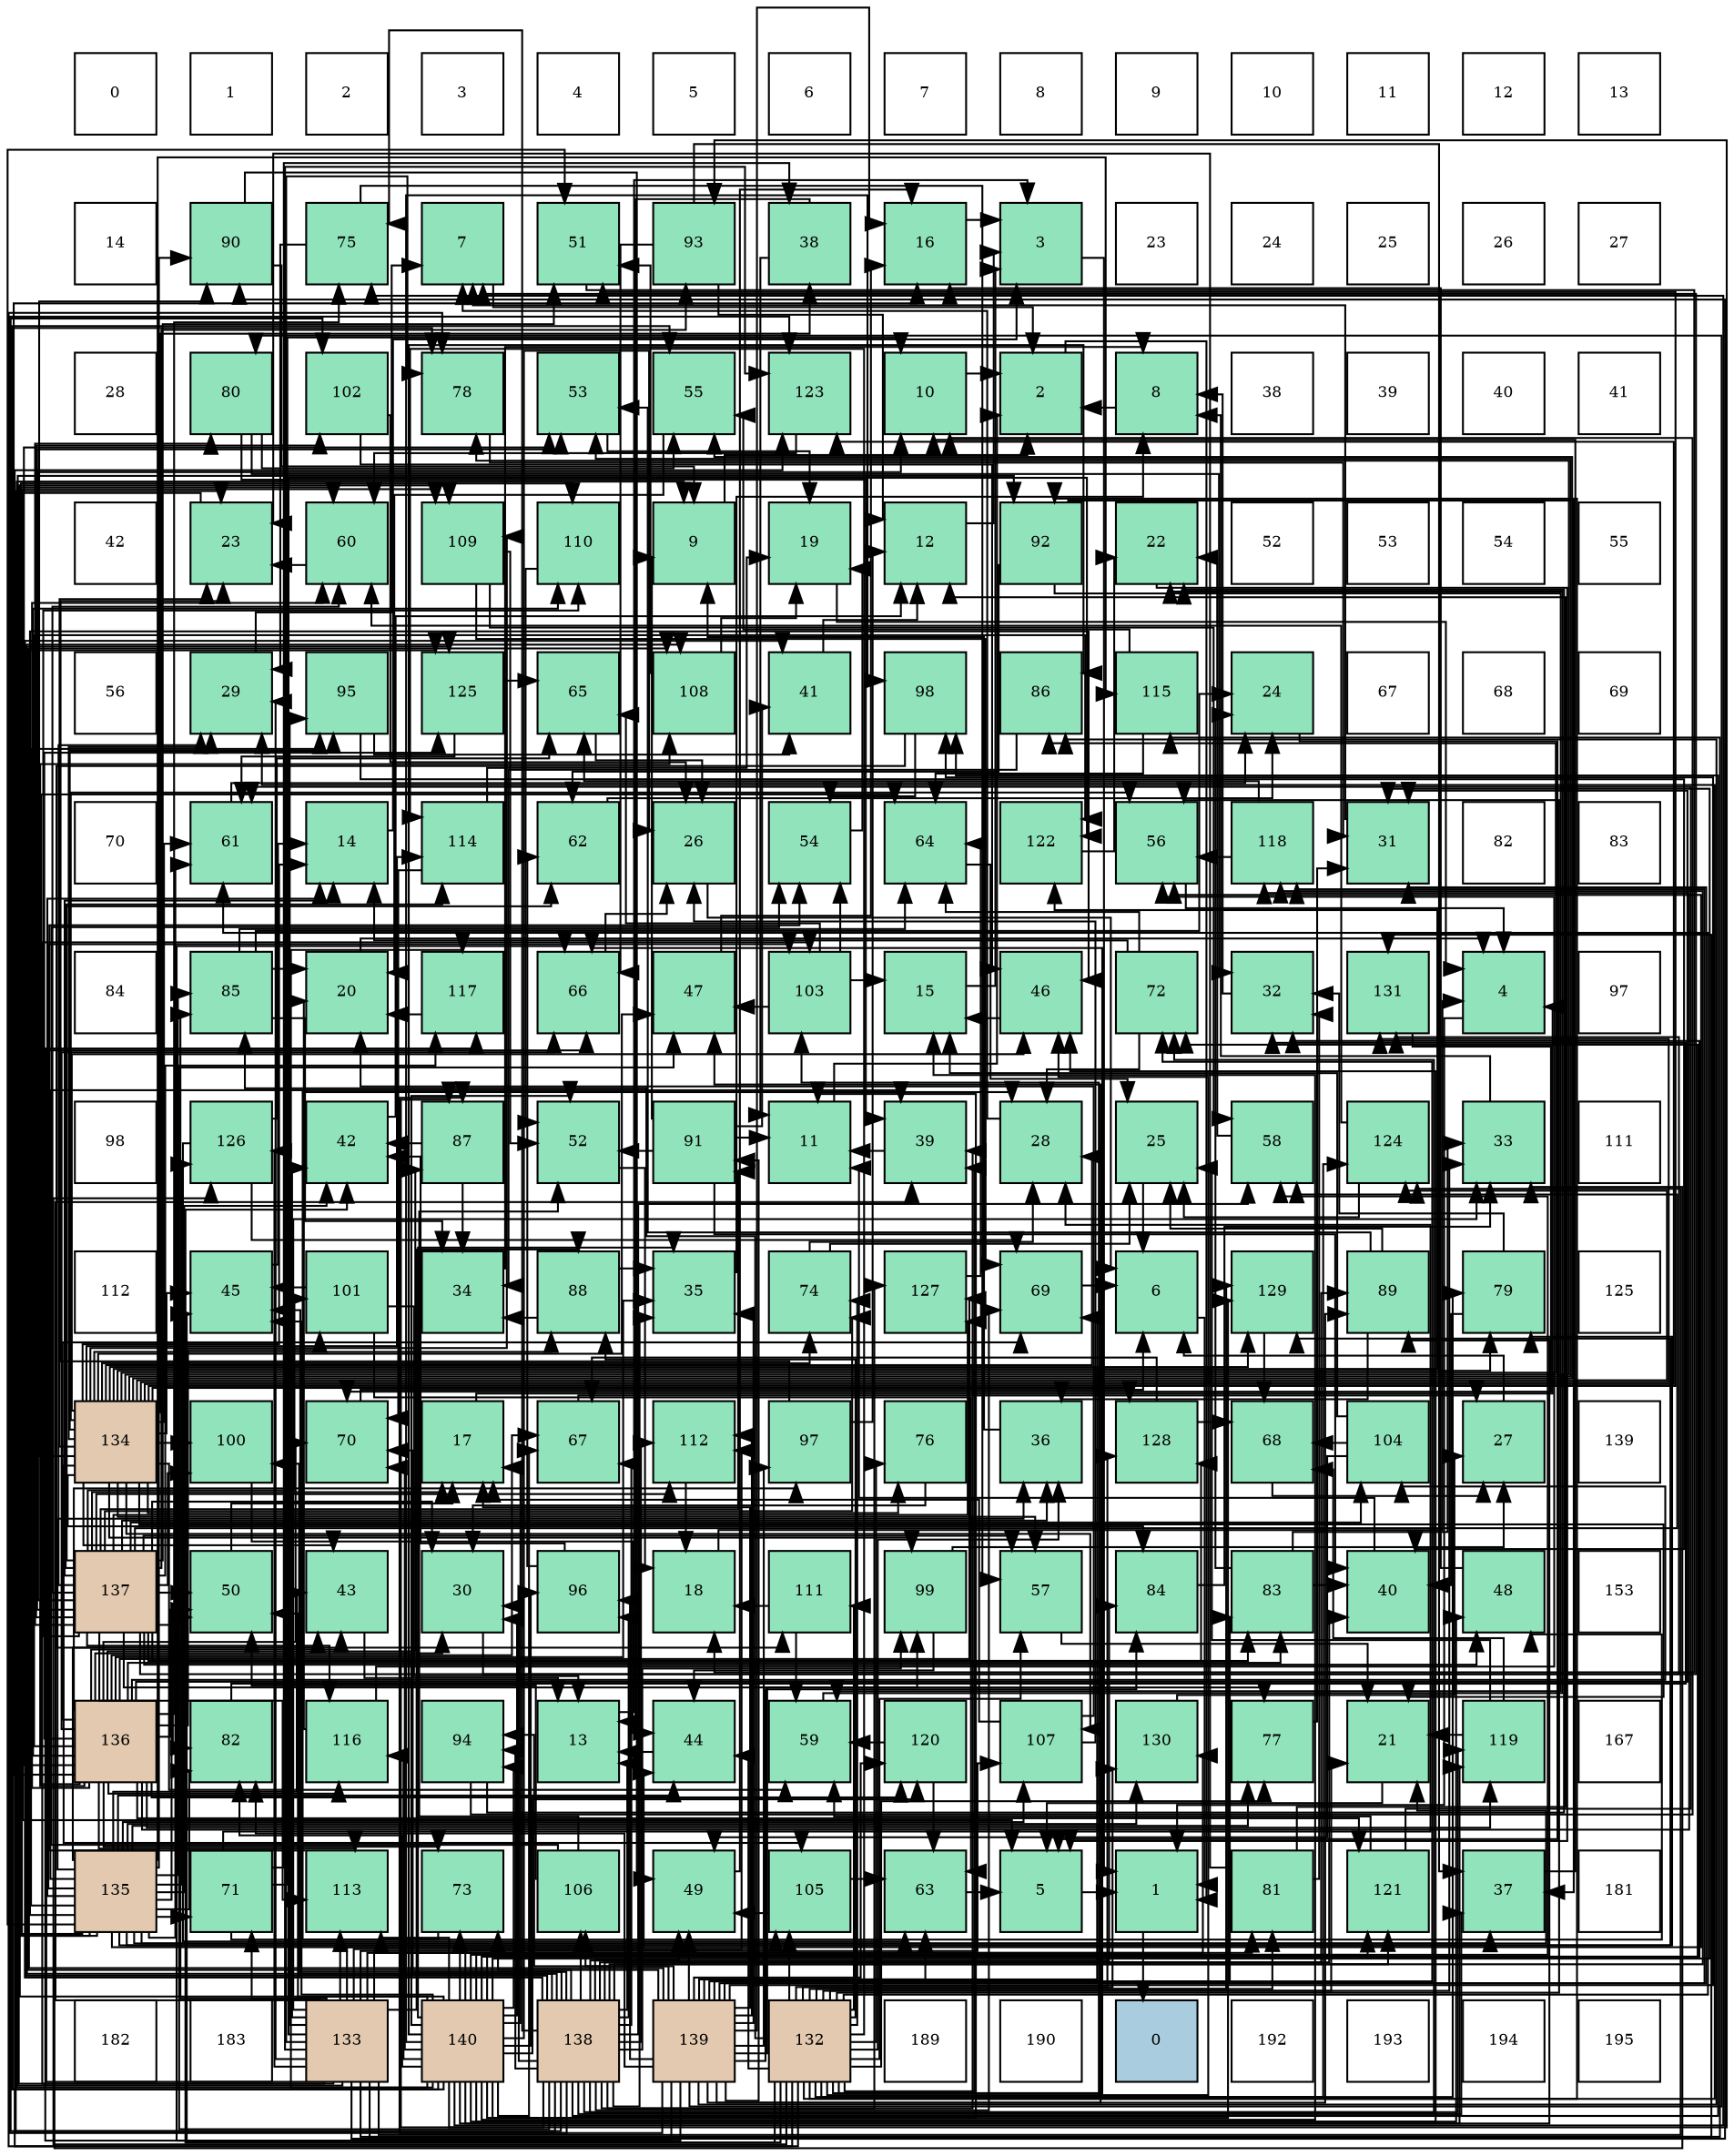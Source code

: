 digraph layout{
 rankdir=TB;
 splines=ortho;
 node [style=filled shape=square fixedsize=true width=0.6];
0[label="0", fontsize=8, fillcolor="#ffffff"];
1[label="1", fontsize=8, fillcolor="#ffffff"];
2[label="2", fontsize=8, fillcolor="#ffffff"];
3[label="3", fontsize=8, fillcolor="#ffffff"];
4[label="4", fontsize=8, fillcolor="#ffffff"];
5[label="5", fontsize=8, fillcolor="#ffffff"];
6[label="6", fontsize=8, fillcolor="#ffffff"];
7[label="7", fontsize=8, fillcolor="#ffffff"];
8[label="8", fontsize=8, fillcolor="#ffffff"];
9[label="9", fontsize=8, fillcolor="#ffffff"];
10[label="10", fontsize=8, fillcolor="#ffffff"];
11[label="11", fontsize=8, fillcolor="#ffffff"];
12[label="12", fontsize=8, fillcolor="#ffffff"];
13[label="13", fontsize=8, fillcolor="#ffffff"];
14[label="14", fontsize=8, fillcolor="#ffffff"];
15[label="90", fontsize=8, fillcolor="#91e3bb"];
16[label="75", fontsize=8, fillcolor="#91e3bb"];
17[label="7", fontsize=8, fillcolor="#91e3bb"];
18[label="51", fontsize=8, fillcolor="#91e3bb"];
19[label="93", fontsize=8, fillcolor="#91e3bb"];
20[label="38", fontsize=8, fillcolor="#91e3bb"];
21[label="16", fontsize=8, fillcolor="#91e3bb"];
22[label="3", fontsize=8, fillcolor="#91e3bb"];
23[label="23", fontsize=8, fillcolor="#ffffff"];
24[label="24", fontsize=8, fillcolor="#ffffff"];
25[label="25", fontsize=8, fillcolor="#ffffff"];
26[label="26", fontsize=8, fillcolor="#ffffff"];
27[label="27", fontsize=8, fillcolor="#ffffff"];
28[label="28", fontsize=8, fillcolor="#ffffff"];
29[label="80", fontsize=8, fillcolor="#91e3bb"];
30[label="102", fontsize=8, fillcolor="#91e3bb"];
31[label="78", fontsize=8, fillcolor="#91e3bb"];
32[label="53", fontsize=8, fillcolor="#91e3bb"];
33[label="55", fontsize=8, fillcolor="#91e3bb"];
34[label="123", fontsize=8, fillcolor="#91e3bb"];
35[label="10", fontsize=8, fillcolor="#91e3bb"];
36[label="2", fontsize=8, fillcolor="#91e3bb"];
37[label="8", fontsize=8, fillcolor="#91e3bb"];
38[label="38", fontsize=8, fillcolor="#ffffff"];
39[label="39", fontsize=8, fillcolor="#ffffff"];
40[label="40", fontsize=8, fillcolor="#ffffff"];
41[label="41", fontsize=8, fillcolor="#ffffff"];
42[label="42", fontsize=8, fillcolor="#ffffff"];
43[label="23", fontsize=8, fillcolor="#91e3bb"];
44[label="60", fontsize=8, fillcolor="#91e3bb"];
45[label="109", fontsize=8, fillcolor="#91e3bb"];
46[label="110", fontsize=8, fillcolor="#91e3bb"];
47[label="9", fontsize=8, fillcolor="#91e3bb"];
48[label="19", fontsize=8, fillcolor="#91e3bb"];
49[label="12", fontsize=8, fillcolor="#91e3bb"];
50[label="92", fontsize=8, fillcolor="#91e3bb"];
51[label="22", fontsize=8, fillcolor="#91e3bb"];
52[label="52", fontsize=8, fillcolor="#ffffff"];
53[label="53", fontsize=8, fillcolor="#ffffff"];
54[label="54", fontsize=8, fillcolor="#ffffff"];
55[label="55", fontsize=8, fillcolor="#ffffff"];
56[label="56", fontsize=8, fillcolor="#ffffff"];
57[label="29", fontsize=8, fillcolor="#91e3bb"];
58[label="95", fontsize=8, fillcolor="#91e3bb"];
59[label="125", fontsize=8, fillcolor="#91e3bb"];
60[label="65", fontsize=8, fillcolor="#91e3bb"];
61[label="108", fontsize=8, fillcolor="#91e3bb"];
62[label="41", fontsize=8, fillcolor="#91e3bb"];
63[label="98", fontsize=8, fillcolor="#91e3bb"];
64[label="86", fontsize=8, fillcolor="#91e3bb"];
65[label="115", fontsize=8, fillcolor="#91e3bb"];
66[label="24", fontsize=8, fillcolor="#91e3bb"];
67[label="67", fontsize=8, fillcolor="#ffffff"];
68[label="68", fontsize=8, fillcolor="#ffffff"];
69[label="69", fontsize=8, fillcolor="#ffffff"];
70[label="70", fontsize=8, fillcolor="#ffffff"];
71[label="61", fontsize=8, fillcolor="#91e3bb"];
72[label="14", fontsize=8, fillcolor="#91e3bb"];
73[label="114", fontsize=8, fillcolor="#91e3bb"];
74[label="62", fontsize=8, fillcolor="#91e3bb"];
75[label="26", fontsize=8, fillcolor="#91e3bb"];
76[label="54", fontsize=8, fillcolor="#91e3bb"];
77[label="64", fontsize=8, fillcolor="#91e3bb"];
78[label="122", fontsize=8, fillcolor="#91e3bb"];
79[label="56", fontsize=8, fillcolor="#91e3bb"];
80[label="118", fontsize=8, fillcolor="#91e3bb"];
81[label="31", fontsize=8, fillcolor="#91e3bb"];
82[label="82", fontsize=8, fillcolor="#ffffff"];
83[label="83", fontsize=8, fillcolor="#ffffff"];
84[label="84", fontsize=8, fillcolor="#ffffff"];
85[label="85", fontsize=8, fillcolor="#91e3bb"];
86[label="20", fontsize=8, fillcolor="#91e3bb"];
87[label="117", fontsize=8, fillcolor="#91e3bb"];
88[label="66", fontsize=8, fillcolor="#91e3bb"];
89[label="47", fontsize=8, fillcolor="#91e3bb"];
90[label="103", fontsize=8, fillcolor="#91e3bb"];
91[label="15", fontsize=8, fillcolor="#91e3bb"];
92[label="46", fontsize=8, fillcolor="#91e3bb"];
93[label="72", fontsize=8, fillcolor="#91e3bb"];
94[label="32", fontsize=8, fillcolor="#91e3bb"];
95[label="131", fontsize=8, fillcolor="#91e3bb"];
96[label="4", fontsize=8, fillcolor="#91e3bb"];
97[label="97", fontsize=8, fillcolor="#ffffff"];
98[label="98", fontsize=8, fillcolor="#ffffff"];
99[label="126", fontsize=8, fillcolor="#91e3bb"];
100[label="42", fontsize=8, fillcolor="#91e3bb"];
101[label="87", fontsize=8, fillcolor="#91e3bb"];
102[label="52", fontsize=8, fillcolor="#91e3bb"];
103[label="91", fontsize=8, fillcolor="#91e3bb"];
104[label="11", fontsize=8, fillcolor="#91e3bb"];
105[label="39", fontsize=8, fillcolor="#91e3bb"];
106[label="28", fontsize=8, fillcolor="#91e3bb"];
107[label="25", fontsize=8, fillcolor="#91e3bb"];
108[label="58", fontsize=8, fillcolor="#91e3bb"];
109[label="124", fontsize=8, fillcolor="#91e3bb"];
110[label="33", fontsize=8, fillcolor="#91e3bb"];
111[label="111", fontsize=8, fillcolor="#ffffff"];
112[label="112", fontsize=8, fillcolor="#ffffff"];
113[label="45", fontsize=8, fillcolor="#91e3bb"];
114[label="101", fontsize=8, fillcolor="#91e3bb"];
115[label="34", fontsize=8, fillcolor="#91e3bb"];
116[label="88", fontsize=8, fillcolor="#91e3bb"];
117[label="35", fontsize=8, fillcolor="#91e3bb"];
118[label="74", fontsize=8, fillcolor="#91e3bb"];
119[label="127", fontsize=8, fillcolor="#91e3bb"];
120[label="69", fontsize=8, fillcolor="#91e3bb"];
121[label="6", fontsize=8, fillcolor="#91e3bb"];
122[label="129", fontsize=8, fillcolor="#91e3bb"];
123[label="89", fontsize=8, fillcolor="#91e3bb"];
124[label="79", fontsize=8, fillcolor="#91e3bb"];
125[label="125", fontsize=8, fillcolor="#ffffff"];
126[label="134", fontsize=8, fillcolor="#e3c9af"];
127[label="100", fontsize=8, fillcolor="#91e3bb"];
128[label="70", fontsize=8, fillcolor="#91e3bb"];
129[label="17", fontsize=8, fillcolor="#91e3bb"];
130[label="67", fontsize=8, fillcolor="#91e3bb"];
131[label="112", fontsize=8, fillcolor="#91e3bb"];
132[label="97", fontsize=8, fillcolor="#91e3bb"];
133[label="76", fontsize=8, fillcolor="#91e3bb"];
134[label="36", fontsize=8, fillcolor="#91e3bb"];
135[label="128", fontsize=8, fillcolor="#91e3bb"];
136[label="68", fontsize=8, fillcolor="#91e3bb"];
137[label="104", fontsize=8, fillcolor="#91e3bb"];
138[label="27", fontsize=8, fillcolor="#91e3bb"];
139[label="139", fontsize=8, fillcolor="#ffffff"];
140[label="137", fontsize=8, fillcolor="#e3c9af"];
141[label="50", fontsize=8, fillcolor="#91e3bb"];
142[label="43", fontsize=8, fillcolor="#91e3bb"];
143[label="30", fontsize=8, fillcolor="#91e3bb"];
144[label="96", fontsize=8, fillcolor="#91e3bb"];
145[label="18", fontsize=8, fillcolor="#91e3bb"];
146[label="111", fontsize=8, fillcolor="#91e3bb"];
147[label="99", fontsize=8, fillcolor="#91e3bb"];
148[label="57", fontsize=8, fillcolor="#91e3bb"];
149[label="84", fontsize=8, fillcolor="#91e3bb"];
150[label="83", fontsize=8, fillcolor="#91e3bb"];
151[label="40", fontsize=8, fillcolor="#91e3bb"];
152[label="48", fontsize=8, fillcolor="#91e3bb"];
153[label="153", fontsize=8, fillcolor="#ffffff"];
154[label="136", fontsize=8, fillcolor="#e3c9af"];
155[label="82", fontsize=8, fillcolor="#91e3bb"];
156[label="116", fontsize=8, fillcolor="#91e3bb"];
157[label="94", fontsize=8, fillcolor="#91e3bb"];
158[label="13", fontsize=8, fillcolor="#91e3bb"];
159[label="44", fontsize=8, fillcolor="#91e3bb"];
160[label="59", fontsize=8, fillcolor="#91e3bb"];
161[label="120", fontsize=8, fillcolor="#91e3bb"];
162[label="107", fontsize=8, fillcolor="#91e3bb"];
163[label="130", fontsize=8, fillcolor="#91e3bb"];
164[label="77", fontsize=8, fillcolor="#91e3bb"];
165[label="21", fontsize=8, fillcolor="#91e3bb"];
166[label="119", fontsize=8, fillcolor="#91e3bb"];
167[label="167", fontsize=8, fillcolor="#ffffff"];
168[label="135", fontsize=8, fillcolor="#e3c9af"];
169[label="71", fontsize=8, fillcolor="#91e3bb"];
170[label="113", fontsize=8, fillcolor="#91e3bb"];
171[label="73", fontsize=8, fillcolor="#91e3bb"];
172[label="106", fontsize=8, fillcolor="#91e3bb"];
173[label="49", fontsize=8, fillcolor="#91e3bb"];
174[label="105", fontsize=8, fillcolor="#91e3bb"];
175[label="63", fontsize=8, fillcolor="#91e3bb"];
176[label="5", fontsize=8, fillcolor="#91e3bb"];
177[label="1", fontsize=8, fillcolor="#91e3bb"];
178[label="81", fontsize=8, fillcolor="#91e3bb"];
179[label="121", fontsize=8, fillcolor="#91e3bb"];
180[label="37", fontsize=8, fillcolor="#91e3bb"];
181[label="181", fontsize=8, fillcolor="#ffffff"];
182[label="182", fontsize=8, fillcolor="#ffffff"];
183[label="183", fontsize=8, fillcolor="#ffffff"];
184[label="133", fontsize=8, fillcolor="#e3c9af"];
185[label="140", fontsize=8, fillcolor="#e3c9af"];
186[label="138", fontsize=8, fillcolor="#e3c9af"];
187[label="139", fontsize=8, fillcolor="#e3c9af"];
188[label="132", fontsize=8, fillcolor="#e3c9af"];
189[label="189", fontsize=8, fillcolor="#ffffff"];
190[label="190", fontsize=8, fillcolor="#ffffff"];
191[label="0", fontsize=8, fillcolor="#a9ccde"];
192[label="192", fontsize=8, fillcolor="#ffffff"];
193[label="193", fontsize=8, fillcolor="#ffffff"];
194[label="194", fontsize=8, fillcolor="#ffffff"];
195[label="195", fontsize=8, fillcolor="#ffffff"];
edge [constraint=false, style=vis];177 -> 191;
36 -> 177;
22 -> 177;
96 -> 177;
176 -> 177;
121 -> 177;
17 -> 36;
37 -> 36;
47 -> 36;
35 -> 36;
104 -> 36;
49 -> 22;
158 -> 22;
72 -> 22;
91 -> 22;
21 -> 22;
129 -> 96;
145 -> 96;
48 -> 96;
86 -> 96;
165 -> 176;
51 -> 176;
43 -> 176;
66 -> 176;
107 -> 121;
75 -> 121;
138 -> 121;
106 -> 17;
57 -> 17;
143 -> 17;
81 -> 17;
94 -> 37;
110 -> 37;
115 -> 37;
117 -> 37;
134 -> 47;
180 -> 35;
20 -> 104;
20 -> 158;
105 -> 104;
151 -> 104;
62 -> 49;
100 -> 49;
142 -> 158;
159 -> 158;
113 -> 72;
92 -> 91;
89 -> 21;
152 -> 21;
173 -> 21;
141 -> 129;
18 -> 145;
102 -> 145;
32 -> 48;
76 -> 48;
33 -> 86;
79 -> 96;
148 -> 165;
108 -> 51;
160 -> 51;
44 -> 43;
71 -> 66;
74 -> 66;
175 -> 176;
77 -> 107;
60 -> 75;
88 -> 75;
130 -> 138;
136 -> 138;
120 -> 121;
128 -> 121;
169 -> 35;
169 -> 106;
169 -> 20;
169 -> 152;
93 -> 72;
93 -> 106;
93 -> 77;
171 -> 106;
118 -> 107;
118 -> 106;
16 -> 57;
16 -> 148;
133 -> 143;
164 -> 81;
31 -> 81;
124 -> 94;
124 -> 151;
29 -> 94;
29 -> 105;
29 -> 33;
178 -> 49;
178 -> 43;
178 -> 94;
155 -> 94;
150 -> 66;
150 -> 110;
150 -> 151;
149 -> 110;
85 -> 86;
85 -> 66;
85 -> 115;
85 -> 77;
64 -> 115;
101 -> 115;
101 -> 100;
116 -> 115;
116 -> 117;
123 -> 107;
123 -> 134;
123 -> 32;
15 -> 47;
15 -> 173;
103 -> 47;
103 -> 104;
103 -> 151;
103 -> 62;
103 -> 102;
50 -> 180;
50 -> 160;
50 -> 74;
19 -> 49;
19 -> 180;
19 -> 88;
157 -> 35;
157 -> 51;
58 -> 151;
58 -> 62;
144 -> 100;
144 -> 74;
132 -> 49;
132 -> 43;
63 -> 142;
63 -> 76;
147 -> 138;
147 -> 159;
127 -> 159;
114 -> 158;
114 -> 113;
114 -> 175;
30 -> 75;
30 -> 92;
90 -> 91;
90 -> 89;
90 -> 76;
90 -> 60;
137 -> 91;
137 -> 173;
137 -> 136;
174 -> 173;
174 -> 175;
172 -> 141;
172 -> 102;
172 -> 76;
162 -> 129;
162 -> 86;
162 -> 75;
61 -> 48;
61 -> 18;
45 -> 102;
45 -> 108;
45 -> 120;
46 -> 102;
146 -> 145;
146 -> 160;
131 -> 145;
170 -> 76;
73 -> 48;
73 -> 128;
65 -> 33;
65 -> 77;
156 -> 86;
156 -> 79;
87 -> 86;
80 -> 79;
80 -> 60;
166 -> 165;
166 -> 107;
166 -> 136;
161 -> 160;
161 -> 175;
179 -> 160;
179 -> 71;
78 -> 51;
34 -> 44;
109 -> 107;
109 -> 44;
59 -> 71;
59 -> 60;
99 -> 175;
99 -> 60;
99 -> 120;
119 -> 77;
135 -> 130;
135 -> 136;
122 -> 136;
163 -> 138;
95 -> 128;
188 -> 165;
188 -> 57;
188 -> 110;
188 -> 134;
188 -> 105;
188 -> 100;
188 -> 159;
188 -> 113;
188 -> 92;
188 -> 79;
188 -> 148;
188 -> 71;
188 -> 88;
188 -> 118;
188 -> 133;
188 -> 164;
188 -> 31;
188 -> 124;
188 -> 178;
188 -> 85;
188 -> 116;
188 -> 50;
188 -> 90;
188 -> 174;
188 -> 146;
188 -> 73;
188 -> 34;
188 -> 109;
188 -> 99;
188 -> 135;
188 -> 122;
188 -> 163;
184 -> 57;
184 -> 110;
184 -> 105;
184 -> 100;
184 -> 159;
184 -> 88;
184 -> 169;
184 -> 31;
184 -> 178;
184 -> 85;
184 -> 116;
184 -> 15;
184 -> 50;
184 -> 58;
184 -> 90;
184 -> 174;
184 -> 162;
184 -> 45;
184 -> 170;
184 -> 65;
184 -> 78;
184 -> 34;
184 -> 109;
184 -> 99;
184 -> 163;
184 -> 95;
126 -> 72;
126 -> 165;
126 -> 43;
126 -> 106;
126 -> 57;
126 -> 20;
126 -> 142;
126 -> 113;
126 -> 92;
126 -> 89;
126 -> 18;
126 -> 32;
126 -> 33;
126 -> 79;
126 -> 148;
126 -> 160;
126 -> 71;
126 -> 118;
126 -> 133;
126 -> 31;
126 -> 124;
126 -> 149;
126 -> 64;
126 -> 116;
126 -> 15;
126 -> 58;
126 -> 147;
126 -> 127;
126 -> 174;
126 -> 162;
126 -> 45;
126 -> 73;
126 -> 78;
126 -> 34;
126 -> 109;
126 -> 135;
126 -> 122;
126 -> 95;
168 -> 72;
168 -> 165;
168 -> 110;
168 -> 134;
168 -> 180;
168 -> 105;
168 -> 100;
168 -> 142;
168 -> 159;
168 -> 92;
168 -> 141;
168 -> 18;
168 -> 79;
168 -> 71;
168 -> 169;
168 -> 164;
168 -> 124;
168 -> 155;
168 -> 85;
168 -> 15;
168 -> 58;
168 -> 90;
168 -> 162;
168 -> 45;
168 -> 46;
168 -> 146;
168 -> 65;
168 -> 99;
168 -> 122;
168 -> 163;
154 -> 21;
154 -> 143;
154 -> 81;
154 -> 117;
154 -> 142;
154 -> 141;
154 -> 32;
154 -> 44;
154 -> 77;
154 -> 88;
154 -> 130;
154 -> 120;
154 -> 128;
154 -> 171;
154 -> 16;
154 -> 150;
154 -> 101;
154 -> 132;
154 -> 114;
154 -> 137;
154 -> 61;
154 -> 46;
154 -> 170;
154 -> 156;
154 -> 80;
154 -> 166;
154 -> 161;
154 -> 179;
154 -> 78;
154 -> 59;
154 -> 119;
140 -> 35;
140 -> 72;
140 -> 129;
140 -> 57;
140 -> 143;
140 -> 134;
140 -> 152;
140 -> 141;
140 -> 18;
140 -> 32;
140 -> 148;
140 -> 108;
140 -> 44;
140 -> 74;
140 -> 118;
140 -> 164;
140 -> 29;
140 -> 155;
140 -> 150;
140 -> 103;
140 -> 19;
140 -> 127;
140 -> 114;
140 -> 30;
140 -> 137;
140 -> 46;
140 -> 131;
140 -> 170;
140 -> 73;
140 -> 156;
140 -> 87;
140 -> 119;
140 -> 135;
140 -> 95;
186 -> 158;
186 -> 43;
186 -> 143;
186 -> 117;
186 -> 180;
186 -> 105;
186 -> 151;
186 -> 62;
186 -> 113;
186 -> 89;
186 -> 173;
186 -> 108;
186 -> 130;
186 -> 120;
186 -> 128;
186 -> 93;
186 -> 171;
186 -> 16;
186 -> 149;
186 -> 101;
186 -> 123;
186 -> 157;
186 -> 144;
186 -> 63;
186 -> 147;
186 -> 127;
186 -> 30;
186 -> 172;
186 -> 61;
186 -> 131;
186 -> 80;
186 -> 166;
186 -> 179;
186 -> 34;
186 -> 59;
186 -> 119;
187 -> 21;
187 -> 129;
187 -> 81;
187 -> 117;
187 -> 89;
187 -> 173;
187 -> 175;
187 -> 88;
187 -> 120;
187 -> 93;
187 -> 29;
187 -> 155;
187 -> 150;
187 -> 149;
187 -> 64;
187 -> 101;
187 -> 123;
187 -> 103;
187 -> 157;
187 -> 144;
187 -> 132;
187 -> 63;
187 -> 147;
187 -> 172;
187 -> 61;
187 -> 131;
187 -> 87;
187 -> 80;
187 -> 161;
187 -> 59;
185 -> 47;
185 -> 104;
185 -> 91;
185 -> 129;
185 -> 75;
185 -> 143;
185 -> 81;
185 -> 94;
185 -> 117;
185 -> 113;
185 -> 92;
185 -> 152;
185 -> 141;
185 -> 102;
185 -> 33;
185 -> 108;
185 -> 44;
185 -> 130;
185 -> 128;
185 -> 93;
185 -> 171;
185 -> 16;
185 -> 31;
185 -> 155;
185 -> 64;
185 -> 123;
185 -> 19;
185 -> 157;
185 -> 144;
185 -> 63;
185 -> 131;
185 -> 170;
185 -> 156;
185 -> 87;
185 -> 166;
185 -> 161;
185 -> 179;
185 -> 122;
edge [constraint=true, style=invis];
0 -> 14 -> 28 -> 42 -> 56 -> 70 -> 84 -> 98 -> 112 -> 126 -> 140 -> 154 -> 168 -> 182;
1 -> 15 -> 29 -> 43 -> 57 -> 71 -> 85 -> 99 -> 113 -> 127 -> 141 -> 155 -> 169 -> 183;
2 -> 16 -> 30 -> 44 -> 58 -> 72 -> 86 -> 100 -> 114 -> 128 -> 142 -> 156 -> 170 -> 184;
3 -> 17 -> 31 -> 45 -> 59 -> 73 -> 87 -> 101 -> 115 -> 129 -> 143 -> 157 -> 171 -> 185;
4 -> 18 -> 32 -> 46 -> 60 -> 74 -> 88 -> 102 -> 116 -> 130 -> 144 -> 158 -> 172 -> 186;
5 -> 19 -> 33 -> 47 -> 61 -> 75 -> 89 -> 103 -> 117 -> 131 -> 145 -> 159 -> 173 -> 187;
6 -> 20 -> 34 -> 48 -> 62 -> 76 -> 90 -> 104 -> 118 -> 132 -> 146 -> 160 -> 174 -> 188;
7 -> 21 -> 35 -> 49 -> 63 -> 77 -> 91 -> 105 -> 119 -> 133 -> 147 -> 161 -> 175 -> 189;
8 -> 22 -> 36 -> 50 -> 64 -> 78 -> 92 -> 106 -> 120 -> 134 -> 148 -> 162 -> 176 -> 190;
9 -> 23 -> 37 -> 51 -> 65 -> 79 -> 93 -> 107 -> 121 -> 135 -> 149 -> 163 -> 177 -> 191;
10 -> 24 -> 38 -> 52 -> 66 -> 80 -> 94 -> 108 -> 122 -> 136 -> 150 -> 164 -> 178 -> 192;
11 -> 25 -> 39 -> 53 -> 67 -> 81 -> 95 -> 109 -> 123 -> 137 -> 151 -> 165 -> 179 -> 193;
12 -> 26 -> 40 -> 54 -> 68 -> 82 -> 96 -> 110 -> 124 -> 138 -> 152 -> 166 -> 180 -> 194;
13 -> 27 -> 41 -> 55 -> 69 -> 83 -> 97 -> 111 -> 125 -> 139 -> 153 -> 167 -> 181 -> 195;
rank = same {0 -> 1 -> 2 -> 3 -> 4 -> 5 -> 6 -> 7 -> 8 -> 9 -> 10 -> 11 -> 12 -> 13};
rank = same {14 -> 15 -> 16 -> 17 -> 18 -> 19 -> 20 -> 21 -> 22 -> 23 -> 24 -> 25 -> 26 -> 27};
rank = same {28 -> 29 -> 30 -> 31 -> 32 -> 33 -> 34 -> 35 -> 36 -> 37 -> 38 -> 39 -> 40 -> 41};
rank = same {42 -> 43 -> 44 -> 45 -> 46 -> 47 -> 48 -> 49 -> 50 -> 51 -> 52 -> 53 -> 54 -> 55};
rank = same {56 -> 57 -> 58 -> 59 -> 60 -> 61 -> 62 -> 63 -> 64 -> 65 -> 66 -> 67 -> 68 -> 69};
rank = same {70 -> 71 -> 72 -> 73 -> 74 -> 75 -> 76 -> 77 -> 78 -> 79 -> 80 -> 81 -> 82 -> 83};
rank = same {84 -> 85 -> 86 -> 87 -> 88 -> 89 -> 90 -> 91 -> 92 -> 93 -> 94 -> 95 -> 96 -> 97};
rank = same {98 -> 99 -> 100 -> 101 -> 102 -> 103 -> 104 -> 105 -> 106 -> 107 -> 108 -> 109 -> 110 -> 111};
rank = same {112 -> 113 -> 114 -> 115 -> 116 -> 117 -> 118 -> 119 -> 120 -> 121 -> 122 -> 123 -> 124 -> 125};
rank = same {126 -> 127 -> 128 -> 129 -> 130 -> 131 -> 132 -> 133 -> 134 -> 135 -> 136 -> 137 -> 138 -> 139};
rank = same {140 -> 141 -> 142 -> 143 -> 144 -> 145 -> 146 -> 147 -> 148 -> 149 -> 150 -> 151 -> 152 -> 153};
rank = same {154 -> 155 -> 156 -> 157 -> 158 -> 159 -> 160 -> 161 -> 162 -> 163 -> 164 -> 165 -> 166 -> 167};
rank = same {168 -> 169 -> 170 -> 171 -> 172 -> 173 -> 174 -> 175 -> 176 -> 177 -> 178 -> 179 -> 180 -> 181};
rank = same {182 -> 183 -> 184 -> 185 -> 186 -> 187 -> 188 -> 189 -> 190 -> 191 -> 192 -> 193 -> 194 -> 195};
}